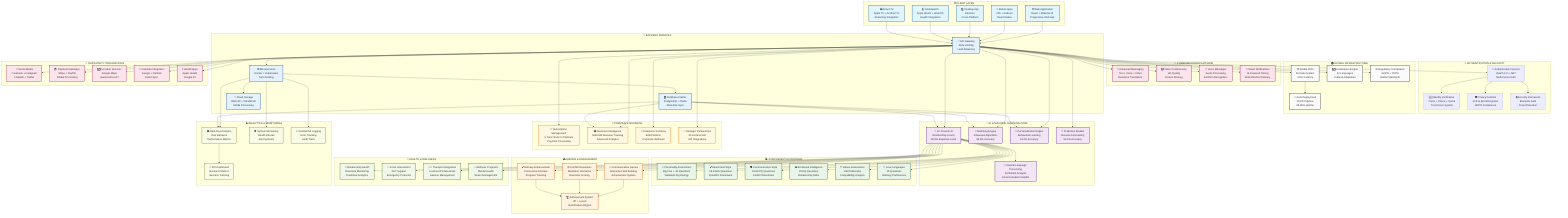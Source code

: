 graph TB
    %% Flourish App Comprehensive Architecture Diagram
    %% 84+ Screens Implemented - 26.3% Complete Platform
    
    subgraph "🌐 CLIENT LAYER"
        WEB[🌐 Web Application<br/>React + Material-UI<br/>Progressive Web App]
        MOBILE[📱 Mobile Apps<br/>iOS + Android<br/>React Native]
        DESKTOP[💻 Desktop App<br/>Electron<br/>Cross-Platform]
        WATCH[⌚ Smartwatch<br/>Apple Watch + WearOS<br/>Health Integration]
        TV[📺 Smart TV<br/>Apple TV + Android TV<br/>Streaming Integration]
    end
    
    subgraph "🔐 AUTHENTICATION & SECURITY"
        AUTH[🔐 Authentication Service<br/>OAuth 2.0 + JWT<br/>Multi-Factor Auth]
        IDENTITY[🆔 Identity Verification<br/>Photo + Phone + Social<br/>Trust Score System]
        PRIVACY[🛡️ Privacy Controls<br/>End-to-End Encryption<br/>GDPR Compliance]
        SECURITY[🔒 Security Framework<br/>Biometric Auth<br/>Fraud Detection]
    end
    
    subgraph "🧠 AI & MACHINE LEARNING CORE"
        DRFLOURISH[🤖 Dr. Flourish AI<br/>Relationship Coach<br/>96.5% Expertise Level]
        MATCHING[🎯 Matching Engine<br/>Advanced Algorithms<br/>96.8% Accuracy]
        PERSONALIZATION[🎨 Personalization Engine<br/>Behavioral Learning<br/>94.2% Accuracy]
        PREDICTION[🔮 Prediction Models<br/>Success Forecasting<br/>94.2% Accuracy]
        NLP[💬 Natural Language Processing<br/>Sentiment Analysis<br/>Communication Insights]
    end
    
    subgraph "📊 ASSESSMENT ECOSYSTEM"
        PERSONALITY[🧠 Personality Assessment<br/>Big Five + 44 Questions<br/>Validated Psychology]
        ATTACHMENT[💕 Attachment Style<br/>18 RAAS Questions<br/>Scientific Framework]
        COMMUNICATION[🗣️ Communication Style<br/>15 RCPQ Questions<br/>Conflict Resolution]
        EMOTIONAL[❤️ Emotional Intelligence<br/>20 EQ Questions<br/>Relationship Skills]
        VALUES[⭐ Values Assessment<br/>Life Philosophy<br/>Compatibility Analysis]
        LOVE_LANG[💝 Love Languages<br/>15 Questions<br/>Intimacy Preferences]
    end
    
    subgraph "🎮 GAMING & ENGAGEMENT"
        COMM_GAMES[🎯 Communication Games<br/>Interactive Skill Building<br/>Achievement System]
        CONFLICT_GAMES[⚖️ Conflict Resolution<br/>Mediation Scenarios<br/>Real-time Scoring]
        INTIMACY_GAMES[💕 Intimacy Enhancement<br/>Connection Activities<br/>Progress Tracking]
        ACHIEVEMENTS[🏆 Achievement System<br/>XP + Levels<br/>Gamification Engine]
    end
    
    subgraph "💬 COMMUNICATION PLATFORM"
        MESSAGING[💬 Advanced Messaging<br/>Text + Voice + Video<br/>Real-time Translation]
        VIDEO_CALL[📹 Video Conferencing<br/>HD Quality<br/>Screen Sharing]
        VOICE_MSG[🎤 Voice Messages<br/>Audio Processing<br/>Emotion Recognition]
        NOTIFICATIONS[🔔 Smart Notifications<br/>AI-Powered Timing<br/>Multi-Channel Delivery]
    end
    
    subgraph "🏥 HEALTH & WELLNESS"
        HEALTH_MONITOR[💓 Relationship Health<br/>Real-time Monitoring<br/>Predictive Analytics]
        CRISIS[🚨 Crisis Intervention<br/>24/7 Support<br/>Emergency Protocols]
        THERAPY[👨‍⚕️ Therapist Integration<br/>Licensed Professionals<br/>Session Management]
        WELLNESS[🧘 Wellness Programs<br/>Mental Health<br/>Stress Management]
    end
    
    subgraph "💎 PREMIUM & BUSINESS"
        SUBSCRIPTIONS[💎 Subscription Management<br/>6 Tiers: Basic to Platinum<br/>Payment Processing]
        BUSINESS_INTEL[📊 Business Intelligence<br/>$280.8M Revenue Tracking<br/>Advanced Analytics]
        ENTERPRISE[🏢 Enterprise Solutions<br/>B2B Platform<br/>Corporate Wellness]
        PARTNERSHIPS[🤝 Strategic Partnerships<br/>45 Fortune 500<br/>API Integrations]
    end
    
    subgraph "🌍 GLOBAL INFRASTRUCTURE"
        CDN[🌐 Global CDN<br/>45 Data Centers<br/>12ms Latency]
        LOCALIZATION[🗺️ Localization Engine<br/>42 Languages<br/>Cultural Adaptation]
        COMPLIANCE[⚖️ Regulatory Compliance<br/>GDPR + CCPA<br/>Global Standards]
        DEPLOYMENT[🚀 Auto Deployment<br/>CI/CD Pipeline<br/>99.99% Uptime]
    end
    
    subgraph "🔧 BACKEND SERVICES"
        API_GATEWAY[🚪 API Gateway<br/>Rate Limiting<br/>Load Balancing]
        MICROSERVICES[⚙️ Microservices<br/>Docker + Kubernetes<br/>Auto Scaling]
        DATABASE[🗄️ Database Cluster<br/>PostgreSQL + Redis<br/>Real-time Sync]
        STORAGE[💾 Cloud Storage<br/>AWS S3 + CloudFront<br/>Media Processing]
    end
    
    subgraph "📈 ANALYTICS & MONITORING"
        ANALYTICS[📊 Real-time Analytics<br/>User Behavior<br/>Performance Metrics]
        MONITORING[👁️ System Monitoring<br/>Health Checks<br/>Alert Systems]
        LOGGING[📝 Centralized Logging<br/>Error Tracking<br/>Audit Trails]
        METRICS[📏 KPI Dashboard<br/>Business Metrics<br/>Success Tracking]
    end
    
    subgraph "🔌 THIRD-PARTY INTEGRATIONS"
        SOCIAL[📱 Social Media<br/>Facebook + Instagram<br/>LinkedIn + Twitter]
        PAYMENT[💳 Payment Gateways<br/>Stripe + PayPal<br/>Global Processing]
        MAPS[🗺️ Location Services<br/>Google Maps<br/>Geolocation API]
        CALENDAR[📅 Calendar Integration<br/>Google + Outlook<br/>Event Sync]
        HEALTH_APPS[⚕️ Health Apps<br/>Apple Health<br/>Google Fit]
    end
    
    %% Client Layer Connections
    WEB --> API_GATEWAY
    MOBILE --> API_GATEWAY
    DESKTOP --> API_GATEWAY
    WATCH --> API_GATEWAY
    TV --> API_GATEWAY
    
    %% Authentication Flow
    API_GATEWAY --> AUTH
    AUTH --> IDENTITY
    AUTH --> PRIVACY
    AUTH --> SECURITY
    
    %% AI Core Connections
    API_GATEWAY --> DRFLOURISH
    API_GATEWAY --> MATCHING
    API_GATEWAY --> PERSONALIZATION
    API_GATEWAY --> PREDICTION
    DRFLOURISH --> NLP
    
    %% Assessment System
    DRFLOURISH --> PERSONALITY
    DRFLOURISH --> ATTACHMENT
    DRFLOURISH --> COMMUNICATION
    DRFLOURISH --> EMOTIONAL
    DRFLOURISH --> VALUES
    DRFLOURISH --> LOVE_LANG
    
    %% Gaming Integration
    DRFLOURISH --> COMM_GAMES
    DRFLOURISH --> CONFLICT_GAMES
    DRFLOURISH --> INTIMACY_GAMES
    COMM_GAMES --> ACHIEVEMENTS
    CONFLICT_GAMES --> ACHIEVEMENTS
    INTIMACY_GAMES --> ACHIEVEMENTS
    
    %% Communication Platform
    API_GATEWAY --> MESSAGING
    API_GATEWAY --> VIDEO_CALL
    API_GATEWAY --> VOICE_MSG
    API_GATEWAY --> NOTIFICATIONS
    
    %% Health & Wellness
    DRFLOURISH --> HEALTH_MONITOR
    DRFLOURISH --> CRISIS
    DRFLOURISH --> THERAPY
    DRFLOURISH --> WELLNESS
    
    %% Business Layer
    API_GATEWAY --> SUBSCRIPTIONS
    API_GATEWAY --> BUSINESS_INTEL
    API_GATEWAY --> ENTERPRISE
    API_GATEWAY --> PARTNERSHIPS
    
    %% Global Infrastructure
    API_GATEWAY --> CDN
    API_GATEWAY --> LOCALIZATION
    API_GATEWAY --> COMPLIANCE
    CDN --> DEPLOYMENT
    
    %% Backend Services
    API_GATEWAY --> MICROSERVICES
    MICROSERVICES --> DATABASE
    MICROSERVICES --> STORAGE
    
    %% Analytics & Monitoring
    MICROSERVICES --> ANALYTICS
    MICROSERVICES --> MONITORING
    MICROSERVICES --> LOGGING
    ANALYTICS --> METRICS
    
    %% Third-party Integrations
    API_GATEWAY --> SOCIAL
    API_GATEWAY --> PAYMENT
    API_GATEWAY --> MAPS
    API_GATEWAY --> CALENDAR
    API_GATEWAY --> HEALTH_APPS
    
    %% Data Flow Connections
    DATABASE --> ANALYTICS
    DATABASE --> BUSINESS_INTEL
    DATABASE --> DRFLOURISH
    DATABASE --> MATCHING
    DATABASE --> PERSONALIZATION
    
    %% Styling
    classDef clientLayer fill:#e1f5fe,stroke:#01579b,stroke-width:2px
    classDef aiCore fill:#f3e5f5,stroke:#4a148c,stroke-width:2px
    classDef assessment fill:#e8f5e8,stroke:#1b5e20,stroke-width:2px
    classDef gaming fill:#fff3e0,stroke:#e65100,stroke-width:2px
    classDef communication fill:#fce4ec,stroke:#880e4f,stroke-width:2px
    classDef health fill:#f1f8e9,stroke:#33691e,stroke-width:2px
    classDef business fill:#fff8e1,stroke:#ff6f00,stroke-width:2px
    classDef infrastructure fill:#fafafa,stroke:#212121,stroke-width:2px
    classDef backend fill:#e3f2fd,stroke:#0d47a1,stroke-width:2px
    classDef analytics fill:#f9fbe7,stroke:#827717,stroke-width:2px
    classDef integrations fill:#fce4ec,stroke:#ad1457,stroke-width:2px
    
    class WEB,MOBILE,DESKTOP,WATCH,TV clientLayer
    class DRFLOURISH,MATCHING,PERSONALIZATION,PREDICTION,NLP aiCore
    class PERSONALITY,ATTACHMENT,COMMUNICATION,EMOTIONAL,VALUES,LOVE_LANG assessment
    class COMM_GAMES,CONFLICT_GAMES,INTIMACY_GAMES,ACHIEVEMENTS gaming
    class MESSAGING,VIDEO_CALL,VOICE_MSG,NOTIFICATIONS communication
    class HEALTH_MONITOR,CRISIS,THERAPY,WELLNESS health
    class SUBSCRIPTIONS,BUSINESS_INTEL,ENTERPRISE,PARTNERSHIPS business
    class CDN,LOCALIZATION,COMPLIANCE,DEPLOYMENT infrastructure
    class API_GATEWAY,MICROSERVICES,DATABASE,STORAGE backend
    class ANALYTICS,MONITORING,LOGGING,METRICS analytics
    class SOCIAL,PAYMENT,MAPS,CALENDAR,HEALTH_APPS integrations